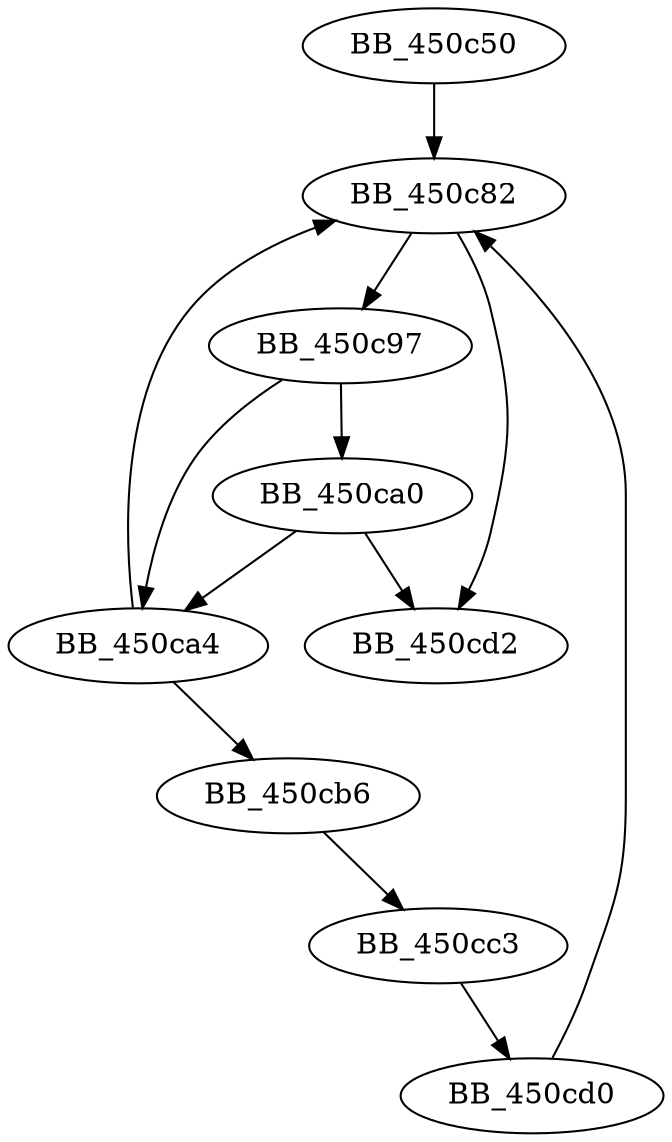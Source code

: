 DiGraph sub_450C50{
BB_450c50->BB_450c82
BB_450c82->BB_450c97
BB_450c82->BB_450cd2
BB_450c97->BB_450ca0
BB_450c97->BB_450ca4
BB_450ca0->BB_450ca4
BB_450ca0->BB_450cd2
BB_450ca4->BB_450c82
BB_450ca4->BB_450cb6
BB_450cb6->BB_450cc3
BB_450cc3->BB_450cd0
BB_450cd0->BB_450c82
}
